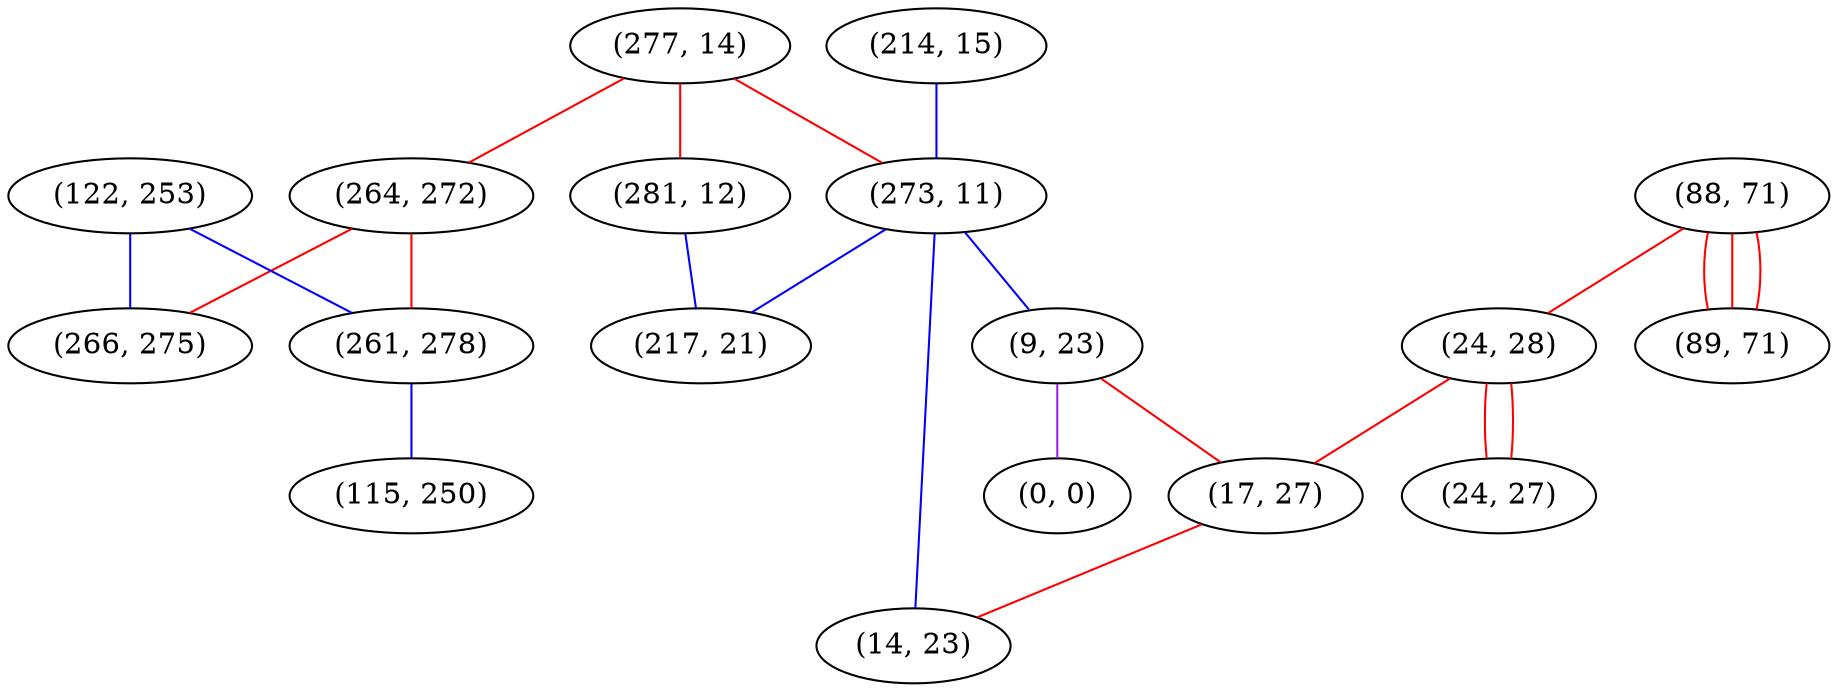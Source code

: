 graph "" {
"(277, 14)";
"(264, 272)";
"(122, 253)";
"(88, 71)";
"(24, 28)";
"(214, 15)";
"(24, 27)";
"(273, 11)";
"(266, 275)";
"(89, 71)";
"(9, 23)";
"(0, 0)";
"(281, 12)";
"(261, 278)";
"(217, 21)";
"(17, 27)";
"(14, 23)";
"(115, 250)";
"(277, 14)" -- "(264, 272)"  [color=red, key=0, weight=1];
"(277, 14)" -- "(273, 11)"  [color=red, key=0, weight=1];
"(277, 14)" -- "(281, 12)"  [color=red, key=0, weight=1];
"(264, 272)" -- "(261, 278)"  [color=red, key=0, weight=1];
"(264, 272)" -- "(266, 275)"  [color=red, key=0, weight=1];
"(122, 253)" -- "(261, 278)"  [color=blue, key=0, weight=3];
"(122, 253)" -- "(266, 275)"  [color=blue, key=0, weight=3];
"(88, 71)" -- "(89, 71)"  [color=red, key=0, weight=1];
"(88, 71)" -- "(89, 71)"  [color=red, key=1, weight=1];
"(88, 71)" -- "(89, 71)"  [color=red, key=2, weight=1];
"(88, 71)" -- "(24, 28)"  [color=red, key=0, weight=1];
"(24, 28)" -- "(24, 27)"  [color=red, key=0, weight=1];
"(24, 28)" -- "(24, 27)"  [color=red, key=1, weight=1];
"(24, 28)" -- "(17, 27)"  [color=red, key=0, weight=1];
"(214, 15)" -- "(273, 11)"  [color=blue, key=0, weight=3];
"(273, 11)" -- "(217, 21)"  [color=blue, key=0, weight=3];
"(273, 11)" -- "(14, 23)"  [color=blue, key=0, weight=3];
"(273, 11)" -- "(9, 23)"  [color=blue, key=0, weight=3];
"(9, 23)" -- "(17, 27)"  [color=red, key=0, weight=1];
"(9, 23)" -- "(0, 0)"  [color=purple, key=0, weight=4];
"(281, 12)" -- "(217, 21)"  [color=blue, key=0, weight=3];
"(261, 278)" -- "(115, 250)"  [color=blue, key=0, weight=3];
"(17, 27)" -- "(14, 23)"  [color=red, key=0, weight=1];
}
